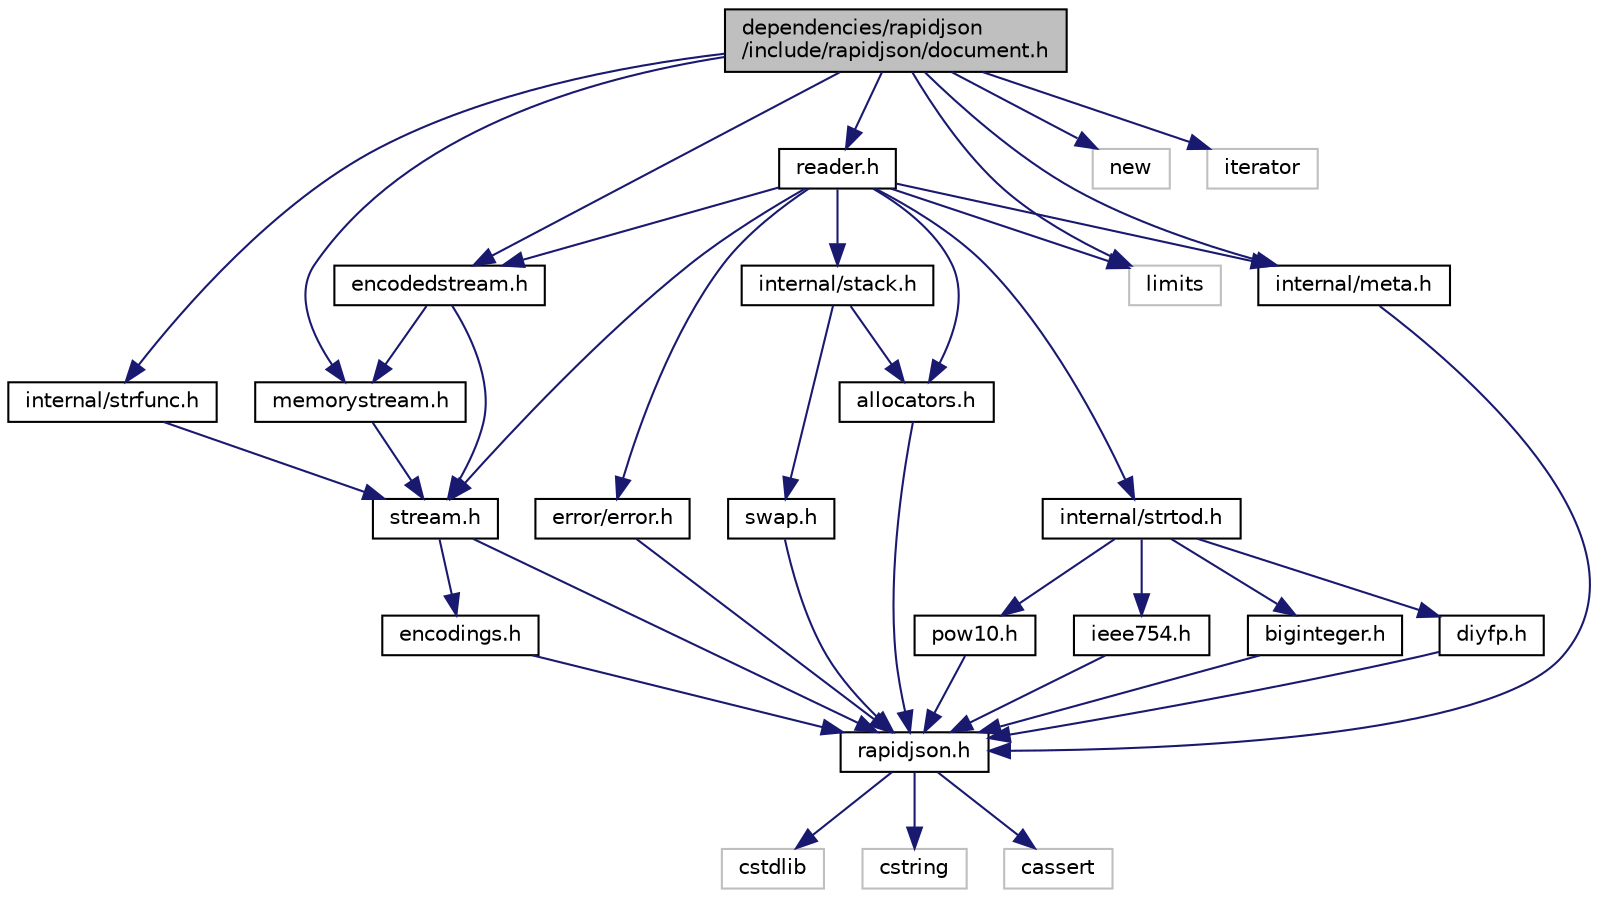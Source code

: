 digraph "dependencies/rapidjson/include/rapidjson/document.h"
{
  edge [fontname="Helvetica",fontsize="10",labelfontname="Helvetica",labelfontsize="10"];
  node [fontname="Helvetica",fontsize="10",shape=record];
  Node0 [label="dependencies/rapidjson\l/include/rapidjson/document.h",height=0.2,width=0.4,color="black", fillcolor="grey75", style="filled", fontcolor="black"];
  Node0 -> Node1 [color="midnightblue",fontsize="10",style="solid"];
  Node1 [label="reader.h",height=0.2,width=0.4,color="black", fillcolor="white", style="filled",URL="$reader_8h.html"];
  Node1 -> Node2 [color="midnightblue",fontsize="10",style="solid"];
  Node2 [label="allocators.h",height=0.2,width=0.4,color="black", fillcolor="white", style="filled",URL="$allocators_8h_source.html"];
  Node2 -> Node3 [color="midnightblue",fontsize="10",style="solid"];
  Node3 [label="rapidjson.h",height=0.2,width=0.4,color="black", fillcolor="white", style="filled",URL="$rapidjson_8h.html",tooltip="common definitions and configuration "];
  Node3 -> Node4 [color="midnightblue",fontsize="10",style="solid"];
  Node4 [label="cstdlib",height=0.2,width=0.4,color="grey75", fillcolor="white", style="filled"];
  Node3 -> Node5 [color="midnightblue",fontsize="10",style="solid"];
  Node5 [label="cstring",height=0.2,width=0.4,color="grey75", fillcolor="white", style="filled"];
  Node3 -> Node6 [color="midnightblue",fontsize="10",style="solid"];
  Node6 [label="cassert",height=0.2,width=0.4,color="grey75", fillcolor="white", style="filled"];
  Node1 -> Node7 [color="midnightblue",fontsize="10",style="solid"];
  Node7 [label="stream.h",height=0.2,width=0.4,color="black", fillcolor="white", style="filled",URL="$stream_8h_source.html"];
  Node7 -> Node3 [color="midnightblue",fontsize="10",style="solid"];
  Node7 -> Node8 [color="midnightblue",fontsize="10",style="solid"];
  Node8 [label="encodings.h",height=0.2,width=0.4,color="black", fillcolor="white", style="filled",URL="$encodings_8h_source.html"];
  Node8 -> Node3 [color="midnightblue",fontsize="10",style="solid"];
  Node1 -> Node9 [color="midnightblue",fontsize="10",style="solid"];
  Node9 [label="encodedstream.h",height=0.2,width=0.4,color="black", fillcolor="white", style="filled",URL="$encodedstream_8h_source.html"];
  Node9 -> Node7 [color="midnightblue",fontsize="10",style="solid"];
  Node9 -> Node10 [color="midnightblue",fontsize="10",style="solid"];
  Node10 [label="memorystream.h",height=0.2,width=0.4,color="black", fillcolor="white", style="filled",URL="$memorystream_8h_source.html"];
  Node10 -> Node7 [color="midnightblue",fontsize="10",style="solid"];
  Node1 -> Node11 [color="midnightblue",fontsize="10",style="solid"];
  Node11 [label="internal/meta.h",height=0.2,width=0.4,color="black", fillcolor="white", style="filled",URL="$meta_8h_source.html"];
  Node11 -> Node3 [color="midnightblue",fontsize="10",style="solid"];
  Node1 -> Node12 [color="midnightblue",fontsize="10",style="solid"];
  Node12 [label="internal/stack.h",height=0.2,width=0.4,color="black", fillcolor="white", style="filled",URL="$stack_8h_source.html"];
  Node12 -> Node2 [color="midnightblue",fontsize="10",style="solid"];
  Node12 -> Node13 [color="midnightblue",fontsize="10",style="solid"];
  Node13 [label="swap.h",height=0.2,width=0.4,color="black", fillcolor="white", style="filled",URL="$swap_8h_source.html"];
  Node13 -> Node3 [color="midnightblue",fontsize="10",style="solid"];
  Node1 -> Node14 [color="midnightblue",fontsize="10",style="solid"];
  Node14 [label="internal/strtod.h",height=0.2,width=0.4,color="black", fillcolor="white", style="filled",URL="$strtod_8h_source.html"];
  Node14 -> Node15 [color="midnightblue",fontsize="10",style="solid"];
  Node15 [label="ieee754.h",height=0.2,width=0.4,color="black", fillcolor="white", style="filled",URL="$ieee754_8h_source.html"];
  Node15 -> Node3 [color="midnightblue",fontsize="10",style="solid"];
  Node14 -> Node16 [color="midnightblue",fontsize="10",style="solid"];
  Node16 [label="biginteger.h",height=0.2,width=0.4,color="black", fillcolor="white", style="filled",URL="$biginteger_8h_source.html"];
  Node16 -> Node3 [color="midnightblue",fontsize="10",style="solid"];
  Node14 -> Node17 [color="midnightblue",fontsize="10",style="solid"];
  Node17 [label="diyfp.h",height=0.2,width=0.4,color="black", fillcolor="white", style="filled",URL="$diyfp_8h_source.html"];
  Node17 -> Node3 [color="midnightblue",fontsize="10",style="solid"];
  Node14 -> Node18 [color="midnightblue",fontsize="10",style="solid"];
  Node18 [label="pow10.h",height=0.2,width=0.4,color="black", fillcolor="white", style="filled",URL="$pow10_8h_source.html"];
  Node18 -> Node3 [color="midnightblue",fontsize="10",style="solid"];
  Node1 -> Node19 [color="midnightblue",fontsize="10",style="solid"];
  Node19 [label="limits",height=0.2,width=0.4,color="grey75", fillcolor="white", style="filled"];
  Node1 -> Node20 [color="midnightblue",fontsize="10",style="solid"];
  Node20 [label="error/error.h",height=0.2,width=0.4,color="black", fillcolor="white", style="filled",URL="$error_8h.html"];
  Node20 -> Node3 [color="midnightblue",fontsize="10",style="solid"];
  Node0 -> Node11 [color="midnightblue",fontsize="10",style="solid"];
  Node0 -> Node21 [color="midnightblue",fontsize="10",style="solid"];
  Node21 [label="internal/strfunc.h",height=0.2,width=0.4,color="black", fillcolor="white", style="filled",URL="$strfunc_8h_source.html"];
  Node21 -> Node7 [color="midnightblue",fontsize="10",style="solid"];
  Node0 -> Node10 [color="midnightblue",fontsize="10",style="solid"];
  Node0 -> Node9 [color="midnightblue",fontsize="10",style="solid"];
  Node0 -> Node22 [color="midnightblue",fontsize="10",style="solid"];
  Node22 [label="new",height=0.2,width=0.4,color="grey75", fillcolor="white", style="filled"];
  Node0 -> Node19 [color="midnightblue",fontsize="10",style="solid"];
  Node0 -> Node23 [color="midnightblue",fontsize="10",style="solid"];
  Node23 [label="iterator",height=0.2,width=0.4,color="grey75", fillcolor="white", style="filled"];
}
